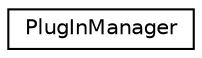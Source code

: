 digraph "Graphical Class Hierarchy"
{
  edge [fontname="Helvetica",fontsize="10",labelfontname="Helvetica",labelfontsize="10"];
  node [fontname="Helvetica",fontsize="10",shape=record];
  rankdir="LR";
  Node0 [label="PlugInManager",height=0.2,width=0.4,color="black", fillcolor="white", style="filled",URL="$class_plug_in_manager.html",tooltip="Manges TestPlugIn. "];
}
